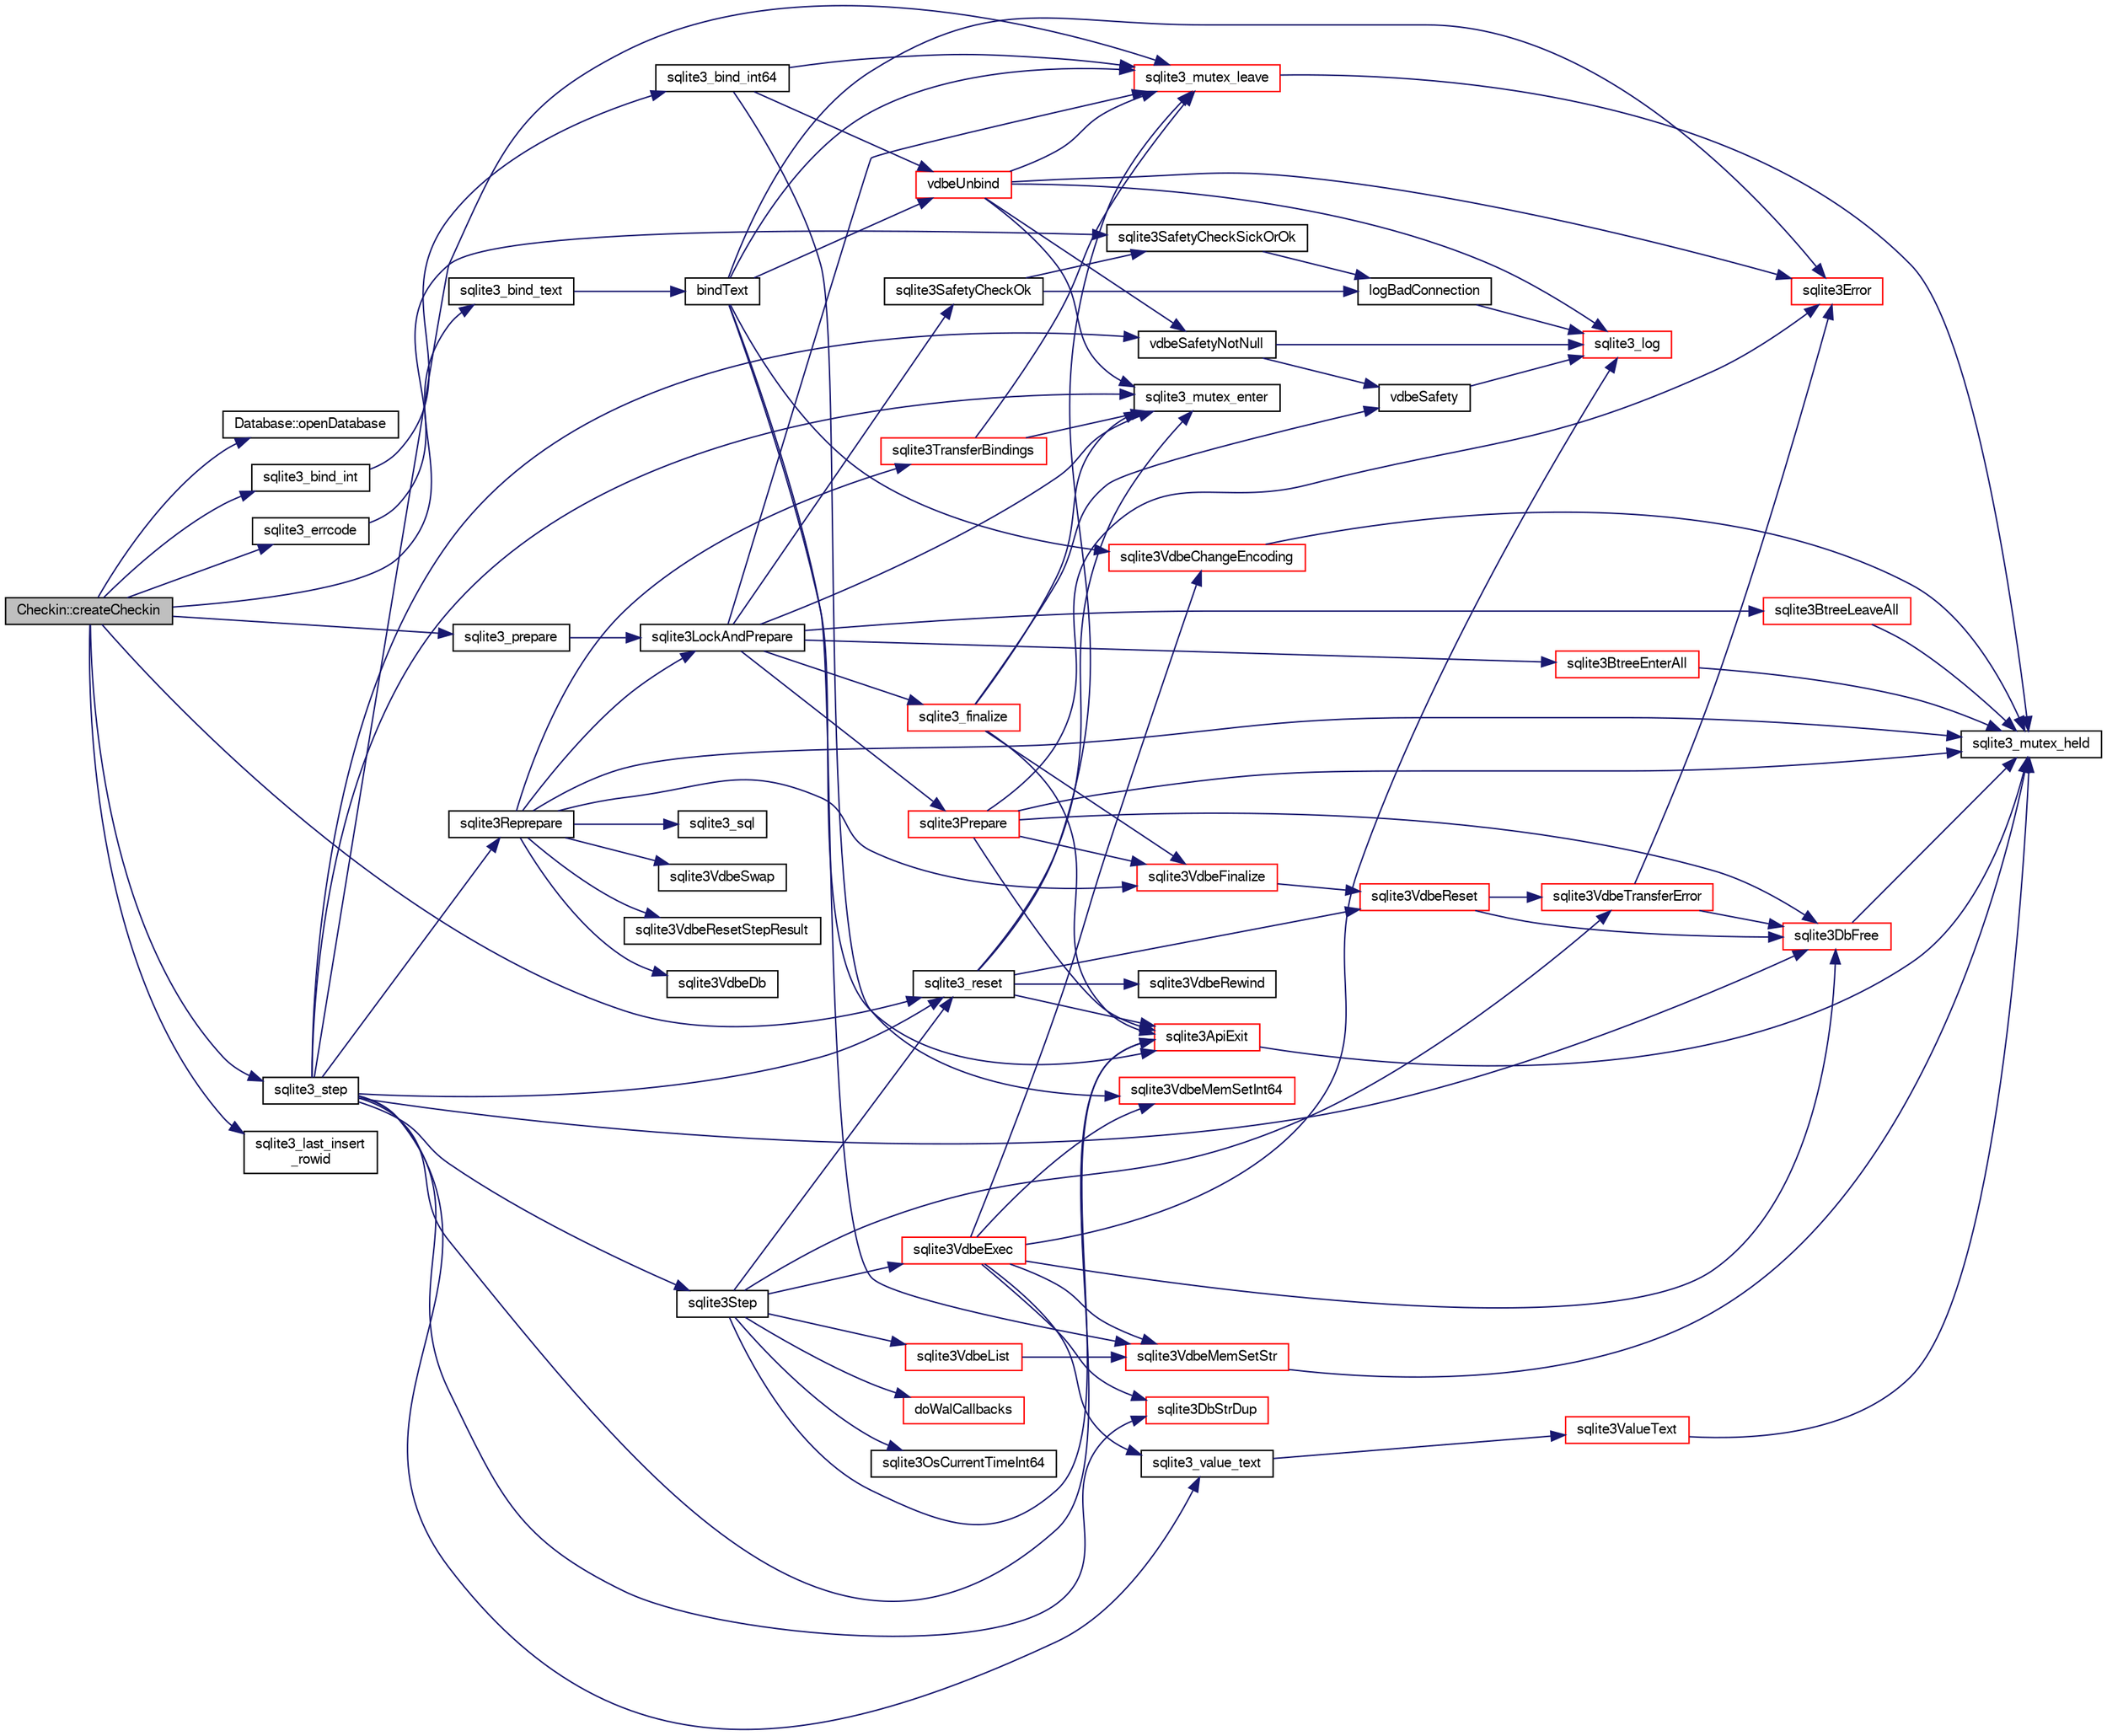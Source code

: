 digraph "Checkin::createCheckin"
{
  edge [fontname="FreeSans",fontsize="10",labelfontname="FreeSans",labelfontsize="10"];
  node [fontname="FreeSans",fontsize="10",shape=record];
  rankdir="LR";
  Node2 [label="Checkin::createCheckin",height=0.2,width=0.4,color="black", fillcolor="grey75", style="filled", fontcolor="black"];
  Node2 -> Node3 [color="midnightblue",fontsize="10",style="solid",fontname="FreeSans"];
  Node3 [label="Database::openDatabase",height=0.2,width=0.4,color="black", fillcolor="white", style="filled",URL="$classDatabase.html#aef36ad74d0bf64a091206dba2e27a54e"];
  Node2 -> Node4 [color="midnightblue",fontsize="10",style="solid",fontname="FreeSans"];
  Node4 [label="sqlite3_prepare",height=0.2,width=0.4,color="black", fillcolor="white", style="filled",URL="$sqlite3_8c.html#a8c39e7b9dbeff01f0a399b46d4b29f1c"];
  Node4 -> Node5 [color="midnightblue",fontsize="10",style="solid",fontname="FreeSans"];
  Node5 [label="sqlite3LockAndPrepare",height=0.2,width=0.4,color="black", fillcolor="white", style="filled",URL="$sqlite3_8c.html#a5db1ec5589aa2b02c6d979211a8789bd"];
  Node5 -> Node6 [color="midnightblue",fontsize="10",style="solid",fontname="FreeSans"];
  Node6 [label="sqlite3SafetyCheckOk",height=0.2,width=0.4,color="black", fillcolor="white", style="filled",URL="$sqlite3_8c.html#ab15308423296d719d75dca4c0ef182a7"];
  Node6 -> Node7 [color="midnightblue",fontsize="10",style="solid",fontname="FreeSans"];
  Node7 [label="logBadConnection",height=0.2,width=0.4,color="black", fillcolor="white", style="filled",URL="$sqlite3_8c.html#a8aa249fac852b22bb1227e2bc2921f11"];
  Node7 -> Node8 [color="midnightblue",fontsize="10",style="solid",fontname="FreeSans"];
  Node8 [label="sqlite3_log",height=0.2,width=0.4,color="red", fillcolor="white", style="filled",URL="$sqlite3_8c.html#a298c9699bf9c143662c6b1fec4b2dc3b"];
  Node6 -> Node290 [color="midnightblue",fontsize="10",style="solid",fontname="FreeSans"];
  Node290 [label="sqlite3SafetyCheckSickOrOk",height=0.2,width=0.4,color="black", fillcolor="white", style="filled",URL="$sqlite3_8c.html#ac1fff729aec147d9825a4930042a626b"];
  Node290 -> Node7 [color="midnightblue",fontsize="10",style="solid",fontname="FreeSans"];
  Node5 -> Node24 [color="midnightblue",fontsize="10",style="solid",fontname="FreeSans"];
  Node24 [label="sqlite3_mutex_enter",height=0.2,width=0.4,color="black", fillcolor="white", style="filled",URL="$sqlite3_8c.html#a1c12cde690bd89f104de5cbad12a6bf5"];
  Node5 -> Node291 [color="midnightblue",fontsize="10",style="solid",fontname="FreeSans"];
  Node291 [label="sqlite3BtreeEnterAll",height=0.2,width=0.4,color="red", fillcolor="white", style="filled",URL="$sqlite3_8c.html#a7e8c5e623a61d322d3622c3e6202d735"];
  Node291 -> Node18 [color="midnightblue",fontsize="10",style="solid",fontname="FreeSans"];
  Node18 [label="sqlite3_mutex_held",height=0.2,width=0.4,color="black", fillcolor="white", style="filled",URL="$sqlite3_8c.html#acf77da68932b6bc163c5e68547ecc3e7"];
  Node5 -> Node297 [color="midnightblue",fontsize="10",style="solid",fontname="FreeSans"];
  Node297 [label="sqlite3Prepare",height=0.2,width=0.4,color="red", fillcolor="white", style="filled",URL="$sqlite3_8c.html#acb25890858d0bf4b12eb7aae569f0c7b"];
  Node297 -> Node18 [color="midnightblue",fontsize="10",style="solid",fontname="FreeSans"];
  Node297 -> Node222 [color="midnightblue",fontsize="10",style="solid",fontname="FreeSans"];
  Node222 [label="sqlite3ApiExit",height=0.2,width=0.4,color="red", fillcolor="white", style="filled",URL="$sqlite3_8c.html#ae5a967ec6172298db98b6090bbd1dd9b"];
  Node222 -> Node18 [color="midnightblue",fontsize="10",style="solid",fontname="FreeSans"];
  Node297 -> Node17 [color="midnightblue",fontsize="10",style="solid",fontname="FreeSans"];
  Node17 [label="sqlite3DbFree",height=0.2,width=0.4,color="red", fillcolor="white", style="filled",URL="$sqlite3_8c.html#ac70ab821a6607b4a1b909582dc37a069"];
  Node17 -> Node18 [color="midnightblue",fontsize="10",style="solid",fontname="FreeSans"];
  Node297 -> Node842 [color="midnightblue",fontsize="10",style="solid",fontname="FreeSans"];
  Node842 [label="sqlite3VdbeFinalize",height=0.2,width=0.4,color="red", fillcolor="white", style="filled",URL="$sqlite3_8c.html#af81e0c8d03b71610d3a826469f67bbd4"];
  Node842 -> Node338 [color="midnightblue",fontsize="10",style="solid",fontname="FreeSans"];
  Node338 [label="sqlite3VdbeReset",height=0.2,width=0.4,color="red", fillcolor="white", style="filled",URL="$sqlite3_8c.html#a315a913742f7267f90d46d41446353b1"];
  Node338 -> Node636 [color="midnightblue",fontsize="10",style="solid",fontname="FreeSans"];
  Node636 [label="sqlite3VdbeTransferError",height=0.2,width=0.4,color="red", fillcolor="white", style="filled",URL="$sqlite3_8c.html#aaf4a567b51602bb6d7bb150e6c72de69"];
  Node636 -> Node224 [color="midnightblue",fontsize="10",style="solid",fontname="FreeSans"];
  Node224 [label="sqlite3Error",height=0.2,width=0.4,color="red", fillcolor="white", style="filled",URL="$sqlite3_8c.html#a4ba5e8be78db50d5538dcaa45bcf74d3"];
  Node636 -> Node17 [color="midnightblue",fontsize="10",style="solid",fontname="FreeSans"];
  Node338 -> Node17 [color="midnightblue",fontsize="10",style="solid",fontname="FreeSans"];
  Node297 -> Node224 [color="midnightblue",fontsize="10",style="solid",fontname="FreeSans"];
  Node5 -> Node854 [color="midnightblue",fontsize="10",style="solid",fontname="FreeSans"];
  Node854 [label="sqlite3_finalize",height=0.2,width=0.4,color="red", fillcolor="white", style="filled",URL="$sqlite3_8c.html#a801195c0f771d40bb4be1e40f3b88945"];
  Node854 -> Node335 [color="midnightblue",fontsize="10",style="solid",fontname="FreeSans"];
  Node335 [label="vdbeSafety",height=0.2,width=0.4,color="black", fillcolor="white", style="filled",URL="$sqlite3_8c.html#ad376f1aa66b2801fa8fb2fb134f370fd"];
  Node335 -> Node8 [color="midnightblue",fontsize="10",style="solid",fontname="FreeSans"];
  Node854 -> Node24 [color="midnightblue",fontsize="10",style="solid",fontname="FreeSans"];
  Node854 -> Node842 [color="midnightblue",fontsize="10",style="solid",fontname="FreeSans"];
  Node854 -> Node222 [color="midnightblue",fontsize="10",style="solid",fontname="FreeSans"];
  Node5 -> Node558 [color="midnightblue",fontsize="10",style="solid",fontname="FreeSans"];
  Node558 [label="sqlite3BtreeLeaveAll",height=0.2,width=0.4,color="red", fillcolor="white", style="filled",URL="$sqlite3_8c.html#a282e5f429eee8e0aebc7d18068ebccd2"];
  Node558 -> Node18 [color="midnightblue",fontsize="10",style="solid",fontname="FreeSans"];
  Node5 -> Node26 [color="midnightblue",fontsize="10",style="solid",fontname="FreeSans"];
  Node26 [label="sqlite3_mutex_leave",height=0.2,width=0.4,color="red", fillcolor="white", style="filled",URL="$sqlite3_8c.html#a5838d235601dbd3c1fa993555c6bcc93"];
  Node26 -> Node18 [color="midnightblue",fontsize="10",style="solid",fontname="FreeSans"];
  Node2 -> Node903 [color="midnightblue",fontsize="10",style="solid",fontname="FreeSans"];
  Node903 [label="sqlite3_errcode",height=0.2,width=0.4,color="black", fillcolor="white", style="filled",URL="$sqlite3_8c.html#a79bd13f5c8b7a6ccc6fd76fc7fc2104c"];
  Node903 -> Node290 [color="midnightblue",fontsize="10",style="solid",fontname="FreeSans"];
  Node2 -> Node958 [color="midnightblue",fontsize="10",style="solid",fontname="FreeSans"];
  Node958 [label="sqlite3_bind_text",height=0.2,width=0.4,color="black", fillcolor="white", style="filled",URL="$sqlite3_8c.html#a7f416198db2464a6c96a4ef679d19b1f"];
  Node958 -> Node959 [color="midnightblue",fontsize="10",style="solid",fontname="FreeSans"];
  Node959 [label="bindText",height=0.2,width=0.4,color="black", fillcolor="white", style="filled",URL="$sqlite3_8c.html#acdec2c68ea6b14a08bcfea9cfd32b2f2"];
  Node959 -> Node960 [color="midnightblue",fontsize="10",style="solid",fontname="FreeSans"];
  Node960 [label="vdbeUnbind",height=0.2,width=0.4,color="red", fillcolor="white", style="filled",URL="$sqlite3_8c.html#ae3ca3d8a878660305a0efd0c73c9f064"];
  Node960 -> Node334 [color="midnightblue",fontsize="10",style="solid",fontname="FreeSans"];
  Node334 [label="vdbeSafetyNotNull",height=0.2,width=0.4,color="black", fillcolor="white", style="filled",URL="$sqlite3_8c.html#a018448275e86f09d8af8033cec4cafdf"];
  Node334 -> Node8 [color="midnightblue",fontsize="10",style="solid",fontname="FreeSans"];
  Node334 -> Node335 [color="midnightblue",fontsize="10",style="solid",fontname="FreeSans"];
  Node960 -> Node24 [color="midnightblue",fontsize="10",style="solid",fontname="FreeSans"];
  Node960 -> Node224 [color="midnightblue",fontsize="10",style="solid",fontname="FreeSans"];
  Node960 -> Node26 [color="midnightblue",fontsize="10",style="solid",fontname="FreeSans"];
  Node960 -> Node8 [color="midnightblue",fontsize="10",style="solid",fontname="FreeSans"];
  Node959 -> Node126 [color="midnightblue",fontsize="10",style="solid",fontname="FreeSans"];
  Node126 [label="sqlite3VdbeMemSetStr",height=0.2,width=0.4,color="red", fillcolor="white", style="filled",URL="$sqlite3_8c.html#a9697bec7c3b512483638ea3646191d7d"];
  Node126 -> Node18 [color="midnightblue",fontsize="10",style="solid",fontname="FreeSans"];
  Node959 -> Node109 [color="midnightblue",fontsize="10",style="solid",fontname="FreeSans"];
  Node109 [label="sqlite3VdbeChangeEncoding",height=0.2,width=0.4,color="red", fillcolor="white", style="filled",URL="$sqlite3_8c.html#aa7cf8e488bf8cf9ec18528f52a40de31"];
  Node109 -> Node18 [color="midnightblue",fontsize="10",style="solid",fontname="FreeSans"];
  Node959 -> Node224 [color="midnightblue",fontsize="10",style="solid",fontname="FreeSans"];
  Node959 -> Node222 [color="midnightblue",fontsize="10",style="solid",fontname="FreeSans"];
  Node959 -> Node26 [color="midnightblue",fontsize="10",style="solid",fontname="FreeSans"];
  Node2 -> Node961 [color="midnightblue",fontsize="10",style="solid",fontname="FreeSans"];
  Node961 [label="sqlite3_bind_int",height=0.2,width=0.4,color="black", fillcolor="white", style="filled",URL="$sqlite3_8c.html#aa6d5cc21ec0004b2e0bdce3395590aad"];
  Node961 -> Node962 [color="midnightblue",fontsize="10",style="solid",fontname="FreeSans"];
  Node962 [label="sqlite3_bind_int64",height=0.2,width=0.4,color="black", fillcolor="white", style="filled",URL="$sqlite3_8c.html#af77e2729923f2621852202e1c23788c6"];
  Node962 -> Node960 [color="midnightblue",fontsize="10",style="solid",fontname="FreeSans"];
  Node962 -> Node149 [color="midnightblue",fontsize="10",style="solid",fontname="FreeSans"];
  Node149 [label="sqlite3VdbeMemSetInt64",height=0.2,width=0.4,color="red", fillcolor="white", style="filled",URL="$sqlite3_8c.html#a57c5843cac8f6180ee994267a23f86a3"];
  Node962 -> Node26 [color="midnightblue",fontsize="10",style="solid",fontname="FreeSans"];
  Node2 -> Node333 [color="midnightblue",fontsize="10",style="solid",fontname="FreeSans"];
  Node333 [label="sqlite3_step",height=0.2,width=0.4,color="black", fillcolor="white", style="filled",URL="$sqlite3_8c.html#ac1e491ce36b7471eb28387f7d3c74334"];
  Node333 -> Node334 [color="midnightblue",fontsize="10",style="solid",fontname="FreeSans"];
  Node333 -> Node24 [color="midnightblue",fontsize="10",style="solid",fontname="FreeSans"];
  Node333 -> Node336 [color="midnightblue",fontsize="10",style="solid",fontname="FreeSans"];
  Node336 [label="sqlite3Step",height=0.2,width=0.4,color="black", fillcolor="white", style="filled",URL="$sqlite3_8c.html#a3f2872e873e2758a4beedad1d5113554"];
  Node336 -> Node337 [color="midnightblue",fontsize="10",style="solid",fontname="FreeSans"];
  Node337 [label="sqlite3_reset",height=0.2,width=0.4,color="black", fillcolor="white", style="filled",URL="$sqlite3_8c.html#a758efebc2e95694959ab0e74b397984c"];
  Node337 -> Node24 [color="midnightblue",fontsize="10",style="solid",fontname="FreeSans"];
  Node337 -> Node338 [color="midnightblue",fontsize="10",style="solid",fontname="FreeSans"];
  Node337 -> Node641 [color="midnightblue",fontsize="10",style="solid",fontname="FreeSans"];
  Node641 [label="sqlite3VdbeRewind",height=0.2,width=0.4,color="black", fillcolor="white", style="filled",URL="$sqlite3_8c.html#ac2109d6ef272c796bd8881a430bc1052"];
  Node337 -> Node222 [color="midnightblue",fontsize="10",style="solid",fontname="FreeSans"];
  Node337 -> Node26 [color="midnightblue",fontsize="10",style="solid",fontname="FreeSans"];
  Node336 -> Node246 [color="midnightblue",fontsize="10",style="solid",fontname="FreeSans"];
  Node246 [label="sqlite3OsCurrentTimeInt64",height=0.2,width=0.4,color="black", fillcolor="white", style="filled",URL="$sqlite3_8c.html#a8fba11754c83b89782ef18af266f5ec2"];
  Node336 -> Node642 [color="midnightblue",fontsize="10",style="solid",fontname="FreeSans"];
  Node642 [label="sqlite3VdbeList",height=0.2,width=0.4,color="red", fillcolor="white", style="filled",URL="$sqlite3_8c.html#a61f5dfb765135a9982025bab8944f7fd"];
  Node642 -> Node126 [color="midnightblue",fontsize="10",style="solid",fontname="FreeSans"];
  Node336 -> Node644 [color="midnightblue",fontsize="10",style="solid",fontname="FreeSans"];
  Node644 [label="sqlite3VdbeExec",height=0.2,width=0.4,color="red", fillcolor="white", style="filled",URL="$sqlite3_8c.html#a8ce40a614bdc56719c4d642b1e4dfb21"];
  Node644 -> Node8 [color="midnightblue",fontsize="10",style="solid",fontname="FreeSans"];
  Node644 -> Node126 [color="midnightblue",fontsize="10",style="solid",fontname="FreeSans"];
  Node644 -> Node109 [color="midnightblue",fontsize="10",style="solid",fontname="FreeSans"];
  Node644 -> Node17 [color="midnightblue",fontsize="10",style="solid",fontname="FreeSans"];
  Node644 -> Node149 [color="midnightblue",fontsize="10",style="solid",fontname="FreeSans"];
  Node644 -> Node99 [color="midnightblue",fontsize="10",style="solid",fontname="FreeSans"];
  Node99 [label="sqlite3_value_text",height=0.2,width=0.4,color="black", fillcolor="white", style="filled",URL="$sqlite3_8c.html#aef2ace3239e6dd59c74110faa70f8171"];
  Node99 -> Node100 [color="midnightblue",fontsize="10",style="solid",fontname="FreeSans"];
  Node100 [label="sqlite3ValueText",height=0.2,width=0.4,color="red", fillcolor="white", style="filled",URL="$sqlite3_8c.html#ad567a94e52d1adf81f4857fdba00a59b"];
  Node100 -> Node18 [color="midnightblue",fontsize="10",style="solid",fontname="FreeSans"];
  Node644 -> Node569 [color="midnightblue",fontsize="10",style="solid",fontname="FreeSans"];
  Node569 [label="sqlite3DbStrDup",height=0.2,width=0.4,color="red", fillcolor="white", style="filled",URL="$sqlite3_8c.html#a0ec4772ee6de7316ecd1e6cabb1beeef"];
  Node336 -> Node936 [color="midnightblue",fontsize="10",style="solid",fontname="FreeSans"];
  Node936 [label="doWalCallbacks",height=0.2,width=0.4,color="red", fillcolor="white", style="filled",URL="$sqlite3_8c.html#a001bcb6c83dac39b83d3a95e1f6194d1"];
  Node336 -> Node222 [color="midnightblue",fontsize="10",style="solid",fontname="FreeSans"];
  Node336 -> Node636 [color="midnightblue",fontsize="10",style="solid",fontname="FreeSans"];
  Node333 -> Node939 [color="midnightblue",fontsize="10",style="solid",fontname="FreeSans"];
  Node939 [label="sqlite3Reprepare",height=0.2,width=0.4,color="black", fillcolor="white", style="filled",URL="$sqlite3_8c.html#a7e2f7299cc947d07e782f6ac561fa937"];
  Node939 -> Node18 [color="midnightblue",fontsize="10",style="solid",fontname="FreeSans"];
  Node939 -> Node940 [color="midnightblue",fontsize="10",style="solid",fontname="FreeSans"];
  Node940 [label="sqlite3VdbeDb",height=0.2,width=0.4,color="black", fillcolor="white", style="filled",URL="$sqlite3_8c.html#a6cb1b36e2823fc3eff25dc162f71f28b"];
  Node939 -> Node941 [color="midnightblue",fontsize="10",style="solid",fontname="FreeSans"];
  Node941 [label="sqlite3_sql",height=0.2,width=0.4,color="black", fillcolor="white", style="filled",URL="$sqlite3_8c.html#a5a8d6a88cd06c29ea28bfbdf85f2d4dc"];
  Node939 -> Node5 [color="midnightblue",fontsize="10",style="solid",fontname="FreeSans"];
  Node939 -> Node942 [color="midnightblue",fontsize="10",style="solid",fontname="FreeSans"];
  Node942 [label="sqlite3VdbeSwap",height=0.2,width=0.4,color="black", fillcolor="white", style="filled",URL="$sqlite3_8c.html#ae65b43cc845b600cd9c8bdead9843b28"];
  Node939 -> Node943 [color="midnightblue",fontsize="10",style="solid",fontname="FreeSans"];
  Node943 [label="sqlite3TransferBindings",height=0.2,width=0.4,color="red", fillcolor="white", style="filled",URL="$sqlite3_8c.html#a9158a497436de1e5aa7067e4daf18d8e"];
  Node943 -> Node24 [color="midnightblue",fontsize="10",style="solid",fontname="FreeSans"];
  Node943 -> Node26 [color="midnightblue",fontsize="10",style="solid",fontname="FreeSans"];
  Node939 -> Node944 [color="midnightblue",fontsize="10",style="solid",fontname="FreeSans"];
  Node944 [label="sqlite3VdbeResetStepResult",height=0.2,width=0.4,color="black", fillcolor="white", style="filled",URL="$sqlite3_8c.html#ad24b39129d843f753039e272999669a6"];
  Node939 -> Node842 [color="midnightblue",fontsize="10",style="solid",fontname="FreeSans"];
  Node333 -> Node337 [color="midnightblue",fontsize="10",style="solid",fontname="FreeSans"];
  Node333 -> Node99 [color="midnightblue",fontsize="10",style="solid",fontname="FreeSans"];
  Node333 -> Node17 [color="midnightblue",fontsize="10",style="solid",fontname="FreeSans"];
  Node333 -> Node569 [color="midnightblue",fontsize="10",style="solid",fontname="FreeSans"];
  Node333 -> Node222 [color="midnightblue",fontsize="10",style="solid",fontname="FreeSans"];
  Node333 -> Node26 [color="midnightblue",fontsize="10",style="solid",fontname="FreeSans"];
  Node2 -> Node337 [color="midnightblue",fontsize="10",style="solid",fontname="FreeSans"];
  Node2 -> Node203 [color="midnightblue",fontsize="10",style="solid",fontname="FreeSans"];
  Node203 [label="sqlite3_last_insert\l_rowid",height=0.2,width=0.4,color="black", fillcolor="white", style="filled",URL="$sqlite3_8c.html#adb98868f8066d408f51db8bf8f6be192"];
}
